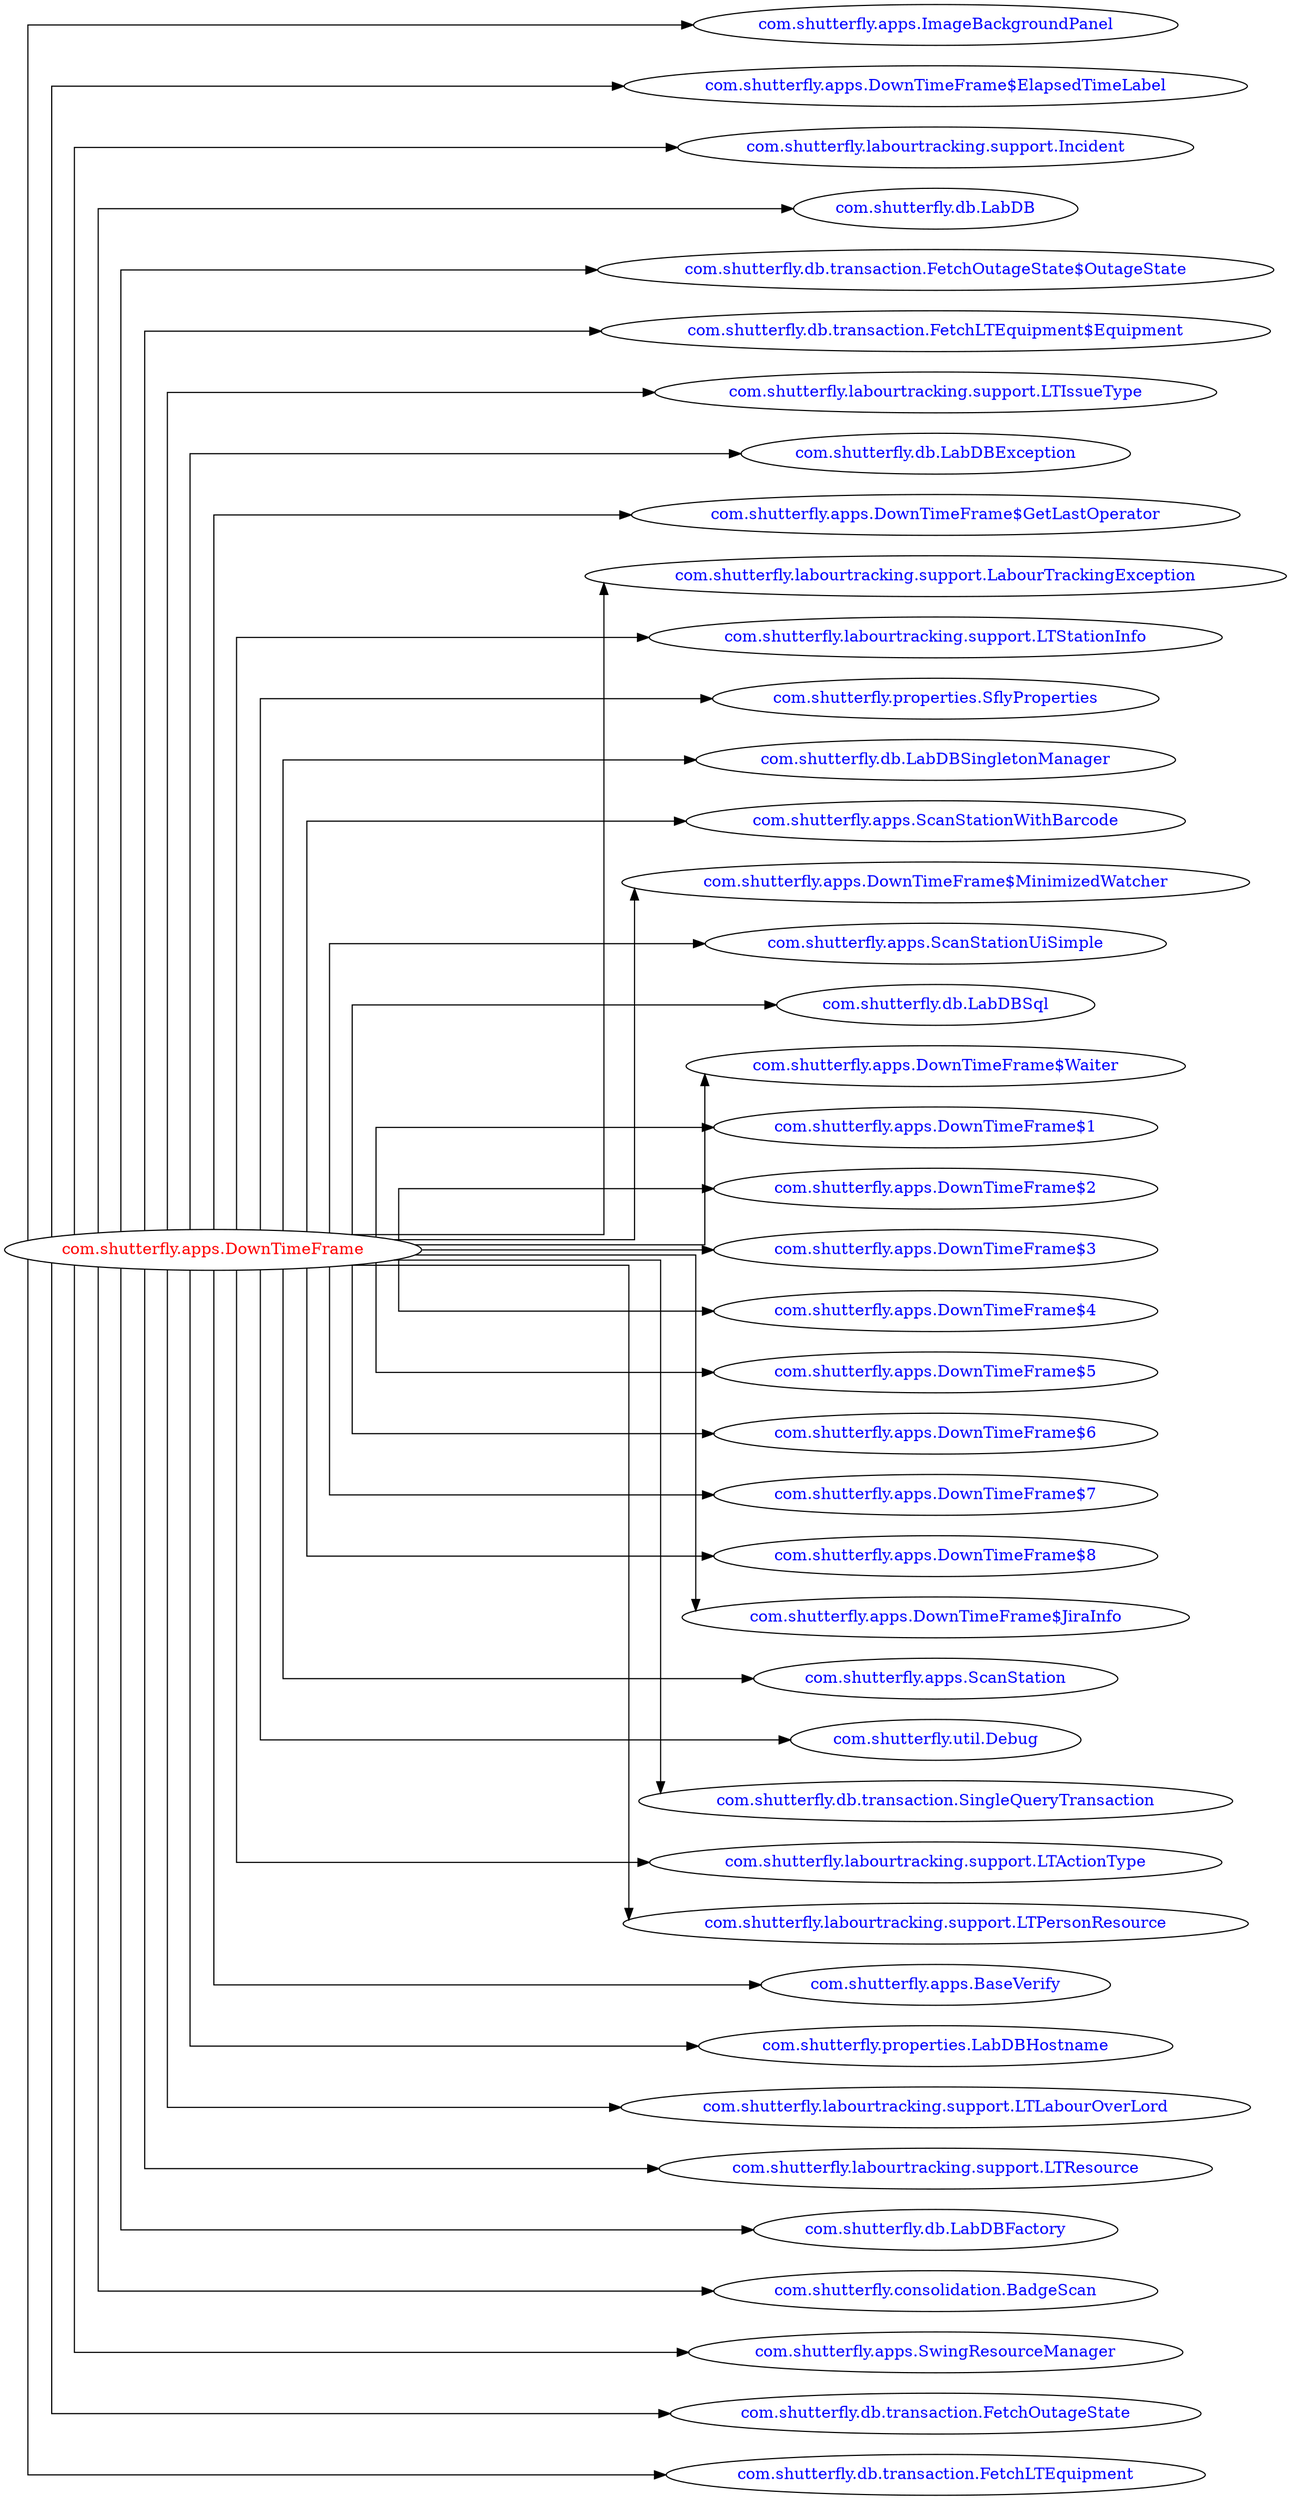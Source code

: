 digraph dependencyGraph {
 concentrate=true;
 ranksep="2.0";
 rankdir="LR"; 
 splines="ortho";
"com.shutterfly.apps.DownTimeFrame" [fontcolor="red"];
"com.shutterfly.apps.ImageBackgroundPanel" [ fontcolor="blue" ];
"com.shutterfly.apps.DownTimeFrame"->"com.shutterfly.apps.ImageBackgroundPanel";
"com.shutterfly.apps.DownTimeFrame$ElapsedTimeLabel" [ fontcolor="blue" ];
"com.shutterfly.apps.DownTimeFrame"->"com.shutterfly.apps.DownTimeFrame$ElapsedTimeLabel";
"com.shutterfly.labourtracking.support.Incident" [ fontcolor="blue" ];
"com.shutterfly.apps.DownTimeFrame"->"com.shutterfly.labourtracking.support.Incident";
"com.shutterfly.db.LabDB" [ fontcolor="blue" ];
"com.shutterfly.apps.DownTimeFrame"->"com.shutterfly.db.LabDB";
"com.shutterfly.db.transaction.FetchOutageState$OutageState" [ fontcolor="blue" ];
"com.shutterfly.apps.DownTimeFrame"->"com.shutterfly.db.transaction.FetchOutageState$OutageState";
"com.shutterfly.db.transaction.FetchLTEquipment$Equipment" [ fontcolor="blue" ];
"com.shutterfly.apps.DownTimeFrame"->"com.shutterfly.db.transaction.FetchLTEquipment$Equipment";
"com.shutterfly.labourtracking.support.LTIssueType" [ fontcolor="blue" ];
"com.shutterfly.apps.DownTimeFrame"->"com.shutterfly.labourtracking.support.LTIssueType";
"com.shutterfly.db.LabDBException" [ fontcolor="blue" ];
"com.shutterfly.apps.DownTimeFrame"->"com.shutterfly.db.LabDBException";
"com.shutterfly.apps.DownTimeFrame$GetLastOperator" [ fontcolor="blue" ];
"com.shutterfly.apps.DownTimeFrame"->"com.shutterfly.apps.DownTimeFrame$GetLastOperator";
"com.shutterfly.labourtracking.support.LabourTrackingException" [ fontcolor="blue" ];
"com.shutterfly.apps.DownTimeFrame"->"com.shutterfly.labourtracking.support.LabourTrackingException";
"com.shutterfly.labourtracking.support.LTStationInfo" [ fontcolor="blue" ];
"com.shutterfly.apps.DownTimeFrame"->"com.shutterfly.labourtracking.support.LTStationInfo";
"com.shutterfly.properties.SflyProperties" [ fontcolor="blue" ];
"com.shutterfly.apps.DownTimeFrame"->"com.shutterfly.properties.SflyProperties";
"com.shutterfly.db.LabDBSingletonManager" [ fontcolor="blue" ];
"com.shutterfly.apps.DownTimeFrame"->"com.shutterfly.db.LabDBSingletonManager";
"com.shutterfly.apps.ScanStationWithBarcode" [ fontcolor="blue" ];
"com.shutterfly.apps.DownTimeFrame"->"com.shutterfly.apps.ScanStationWithBarcode";
"com.shutterfly.apps.DownTimeFrame$MinimizedWatcher" [ fontcolor="blue" ];
"com.shutterfly.apps.DownTimeFrame"->"com.shutterfly.apps.DownTimeFrame$MinimizedWatcher";
"com.shutterfly.apps.ScanStationUiSimple" [ fontcolor="blue" ];
"com.shutterfly.apps.DownTimeFrame"->"com.shutterfly.apps.ScanStationUiSimple";
"com.shutterfly.db.LabDBSql" [ fontcolor="blue" ];
"com.shutterfly.apps.DownTimeFrame"->"com.shutterfly.db.LabDBSql";
"com.shutterfly.apps.DownTimeFrame$Waiter" [ fontcolor="blue" ];
"com.shutterfly.apps.DownTimeFrame"->"com.shutterfly.apps.DownTimeFrame$Waiter";
"com.shutterfly.apps.DownTimeFrame$1" [ fontcolor="blue" ];
"com.shutterfly.apps.DownTimeFrame"->"com.shutterfly.apps.DownTimeFrame$1";
"com.shutterfly.apps.DownTimeFrame$2" [ fontcolor="blue" ];
"com.shutterfly.apps.DownTimeFrame"->"com.shutterfly.apps.DownTimeFrame$2";
"com.shutterfly.apps.DownTimeFrame$3" [ fontcolor="blue" ];
"com.shutterfly.apps.DownTimeFrame"->"com.shutterfly.apps.DownTimeFrame$3";
"com.shutterfly.apps.DownTimeFrame$4" [ fontcolor="blue" ];
"com.shutterfly.apps.DownTimeFrame"->"com.shutterfly.apps.DownTimeFrame$4";
"com.shutterfly.apps.DownTimeFrame$5" [ fontcolor="blue" ];
"com.shutterfly.apps.DownTimeFrame"->"com.shutterfly.apps.DownTimeFrame$5";
"com.shutterfly.apps.DownTimeFrame$6" [ fontcolor="blue" ];
"com.shutterfly.apps.DownTimeFrame"->"com.shutterfly.apps.DownTimeFrame$6";
"com.shutterfly.apps.DownTimeFrame$7" [ fontcolor="blue" ];
"com.shutterfly.apps.DownTimeFrame"->"com.shutterfly.apps.DownTimeFrame$7";
"com.shutterfly.apps.DownTimeFrame$8" [ fontcolor="blue" ];
"com.shutterfly.apps.DownTimeFrame"->"com.shutterfly.apps.DownTimeFrame$8";
"com.shutterfly.apps.DownTimeFrame$JiraInfo" [ fontcolor="blue" ];
"com.shutterfly.apps.DownTimeFrame"->"com.shutterfly.apps.DownTimeFrame$JiraInfo";
"com.shutterfly.apps.ScanStation" [ fontcolor="blue" ];
"com.shutterfly.apps.DownTimeFrame"->"com.shutterfly.apps.ScanStation";
"com.shutterfly.util.Debug" [ fontcolor="blue" ];
"com.shutterfly.apps.DownTimeFrame"->"com.shutterfly.util.Debug";
"com.shutterfly.db.transaction.SingleQueryTransaction" [ fontcolor="blue" ];
"com.shutterfly.apps.DownTimeFrame"->"com.shutterfly.db.transaction.SingleQueryTransaction";
"com.shutterfly.labourtracking.support.LTActionType" [ fontcolor="blue" ];
"com.shutterfly.apps.DownTimeFrame"->"com.shutterfly.labourtracking.support.LTActionType";
"com.shutterfly.labourtracking.support.LTPersonResource" [ fontcolor="blue" ];
"com.shutterfly.apps.DownTimeFrame"->"com.shutterfly.labourtracking.support.LTPersonResource";
"com.shutterfly.apps.BaseVerify" [ fontcolor="blue" ];
"com.shutterfly.apps.DownTimeFrame"->"com.shutterfly.apps.BaseVerify";
"com.shutterfly.properties.LabDBHostname" [ fontcolor="blue" ];
"com.shutterfly.apps.DownTimeFrame"->"com.shutterfly.properties.LabDBHostname";
"com.shutterfly.labourtracking.support.LTLabourOverLord" [ fontcolor="blue" ];
"com.shutterfly.apps.DownTimeFrame"->"com.shutterfly.labourtracking.support.LTLabourOverLord";
"com.shutterfly.labourtracking.support.LTResource" [ fontcolor="blue" ];
"com.shutterfly.apps.DownTimeFrame"->"com.shutterfly.labourtracking.support.LTResource";
"com.shutterfly.db.LabDBFactory" [ fontcolor="blue" ];
"com.shutterfly.apps.DownTimeFrame"->"com.shutterfly.db.LabDBFactory";
"com.shutterfly.consolidation.BadgeScan" [ fontcolor="blue" ];
"com.shutterfly.apps.DownTimeFrame"->"com.shutterfly.consolidation.BadgeScan";
"com.shutterfly.apps.SwingResourceManager" [ fontcolor="blue" ];
"com.shutterfly.apps.DownTimeFrame"->"com.shutterfly.apps.SwingResourceManager";
"com.shutterfly.db.transaction.FetchOutageState" [ fontcolor="blue" ];
"com.shutterfly.apps.DownTimeFrame"->"com.shutterfly.db.transaction.FetchOutageState";
"com.shutterfly.db.transaction.FetchLTEquipment" [ fontcolor="blue" ];
"com.shutterfly.apps.DownTimeFrame"->"com.shutterfly.db.transaction.FetchLTEquipment";
}
